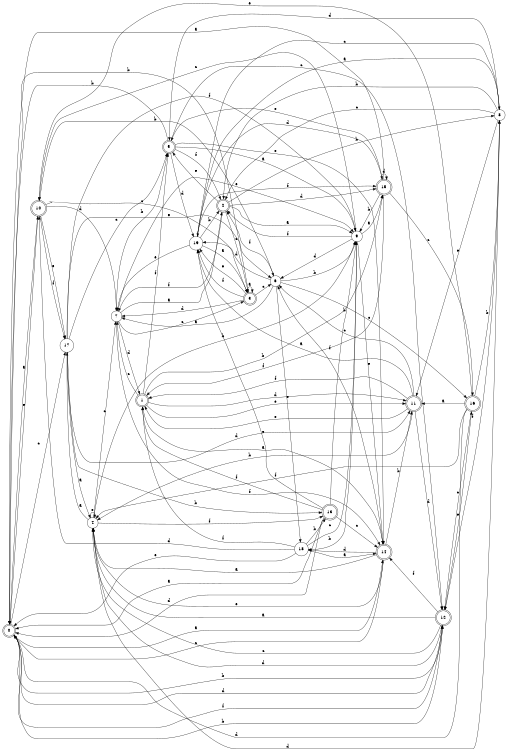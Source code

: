 digraph n16_5 {
__start0 [label="" shape="none"];

rankdir=LR;
size="8,5";

s0 [style="rounded,filled", color="black", fillcolor="white" shape="doublecircle", label="0"];
s1 [style="rounded,filled", color="black", fillcolor="white" shape="doublecircle", label="1"];
s2 [style="rounded,filled", color="black", fillcolor="white" shape="doublecircle", label="2"];
s3 [style="rounded,filled", color="black", fillcolor="white" shape="doublecircle", label="3"];
s4 [style="filled", color="black", fillcolor="white" shape="circle", label="4"];
s5 [style="rounded,filled", color="black", fillcolor="white" shape="doublecircle", label="5"];
s6 [style="filled", color="black", fillcolor="white" shape="circle", label="6"];
s7 [style="filled", color="black", fillcolor="white" shape="circle", label="7"];
s8 [style="filled", color="black", fillcolor="white" shape="circle", label="8"];
s9 [style="filled", color="black", fillcolor="white" shape="circle", label="9"];
s10 [style="rounded,filled", color="black", fillcolor="white" shape="doublecircle", label="10"];
s11 [style="rounded,filled", color="black", fillcolor="white" shape="doublecircle", label="11"];
s12 [style="rounded,filled", color="black", fillcolor="white" shape="doublecircle", label="12"];
s13 [style="rounded,filled", color="black", fillcolor="white" shape="doublecircle", label="13"];
s14 [style="rounded,filled", color="black", fillcolor="white" shape="doublecircle", label="14"];
s15 [style="rounded,filled", color="black", fillcolor="white" shape="doublecircle", label="15"];
s16 [style="rounded,filled", color="black", fillcolor="white" shape="doublecircle", label="16"];
s17 [style="filled", color="black", fillcolor="white" shape="circle", label="17"];
s18 [style="filled", color="black", fillcolor="white" shape="circle", label="18"];
s19 [style="filled", color="black", fillcolor="white" shape="circle", label="19"];
s0 -> s14 [label="a"];
s0 -> s12 [label="b"];
s0 -> s17 [label="c"];
s0 -> s12 [label="d"];
s0 -> s10 [label="e"];
s0 -> s12 [label="f"];
s1 -> s14 [label="a"];
s1 -> s15 [label="b"];
s1 -> s7 [label="c"];
s1 -> s11 [label="d"];
s1 -> s11 [label="e"];
s1 -> s5 [label="f"];
s2 -> s9 [label="a"];
s2 -> s8 [label="b"];
s2 -> s3 [label="c"];
s2 -> s15 [label="d"];
s2 -> s5 [label="e"];
s2 -> s7 [label="f"];
s3 -> s3 [label="a"];
s3 -> s0 [label="b"];
s3 -> s6 [label="c"];
s3 -> s7 [label="d"];
s3 -> s19 [label="e"];
s3 -> s19 [label="f"];
s4 -> s17 [label="a"];
s4 -> s9 [label="b"];
s4 -> s7 [label="c"];
s4 -> s8 [label="d"];
s4 -> s4 [label="e"];
s4 -> s13 [label="f"];
s5 -> s9 [label="a"];
s5 -> s0 [label="b"];
s5 -> s12 [label="c"];
s5 -> s19 [label="d"];
s5 -> s14 [label="e"];
s5 -> s2 [label="f"];
s6 -> s7 [label="a"];
s6 -> s9 [label="b"];
s6 -> s16 [label="c"];
s6 -> s19 [label="d"];
s6 -> s18 [label="e"];
s6 -> s2 [label="f"];
s7 -> s2 [label="a"];
s7 -> s5 [label="b"];
s7 -> s3 [label="c"];
s7 -> s1 [label="d"];
s7 -> s9 [label="e"];
s7 -> s14 [label="f"];
s8 -> s19 [label="a"];
s8 -> s2 [label="b"];
s8 -> s2 [label="c"];
s8 -> s5 [label="d"];
s8 -> s11 [label="e"];
s8 -> s12 [label="f"];
s9 -> s15 [label="a"];
s9 -> s18 [label="b"];
s9 -> s10 [label="c"];
s9 -> s6 [label="d"];
s9 -> s14 [label="e"];
s9 -> s2 [label="f"];
s10 -> s0 [label="a"];
s10 -> s6 [label="b"];
s10 -> s3 [label="c"];
s10 -> s7 [label="d"];
s10 -> s17 [label="e"];
s10 -> s17 [label="f"];
s11 -> s19 [label="a"];
s11 -> s4 [label="b"];
s11 -> s6 [label="c"];
s11 -> s12 [label="d"];
s11 -> s1 [label="e"];
s11 -> s1 [label="f"];
s12 -> s4 [label="a"];
s12 -> s0 [label="b"];
s12 -> s4 [label="c"];
s12 -> s4 [label="d"];
s12 -> s16 [label="e"];
s12 -> s14 [label="f"];
s13 -> s0 [label="a"];
s13 -> s9 [label="b"];
s13 -> s14 [label="c"];
s13 -> s0 [label="d"];
s13 -> s19 [label="e"];
s13 -> s1 [label="f"];
s14 -> s4 [label="a"];
s14 -> s11 [label="b"];
s14 -> s0 [label="c"];
s14 -> s18 [label="d"];
s14 -> s4 [label="e"];
s14 -> s6 [label="f"];
s15 -> s0 [label="a"];
s15 -> s9 [label="b"];
s15 -> s16 [label="c"];
s15 -> s15 [label="d"];
s15 -> s5 [label="e"];
s15 -> s1 [label="f"];
s16 -> s11 [label="a"];
s16 -> s8 [label="b"];
s16 -> s12 [label="c"];
s16 -> s0 [label="d"];
s16 -> s10 [label="e"];
s16 -> s4 [label="f"];
s17 -> s4 [label="a"];
s17 -> s13 [label="b"];
s17 -> s5 [label="c"];
s17 -> s11 [label="d"];
s17 -> s6 [label="e"];
s17 -> s9 [label="f"];
s18 -> s14 [label="a"];
s18 -> s13 [label="b"];
s18 -> s9 [label="c"];
s18 -> s10 [label="d"];
s18 -> s0 [label="e"];
s18 -> s1 [label="f"];
s19 -> s3 [label="a"];
s19 -> s2 [label="b"];
s19 -> s8 [label="c"];
s19 -> s15 [label="d"];
s19 -> s7 [label="e"];
s19 -> s15 [label="f"];

}